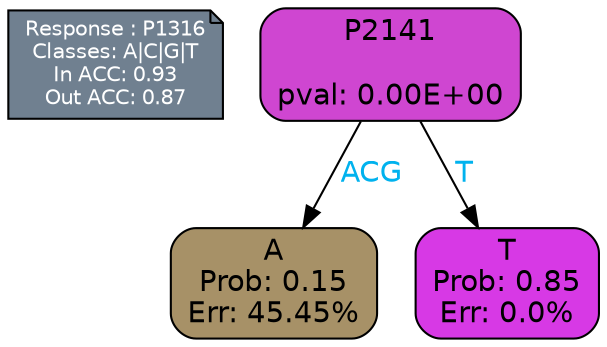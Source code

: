 digraph Tree {
node [shape=box, style="filled, rounded", color="black", fontname=helvetica] ;
graph [ranksep=equally, splines=polylines, bgcolor=transparent, dpi=600] ;
edge [fontname=helvetica] ;
LEGEND [label="Response : P1316
Classes: A|C|G|T
In ACC: 0.93
Out ACC: 0.87
",shape=note,align=left,style=filled,fillcolor="slategray",fontcolor="white",fontsize=10];1 [label="P2141

pval: 0.00E+00", fillcolor="#cf46d1"] ;
2 [label="A
Prob: 0.15
Err: 45.45%", fillcolor="#a79167"] ;
3 [label="T
Prob: 0.85
Err: 0.0%", fillcolor="#d739e5"] ;
1 -> 2 [label="ACG",fontcolor=deepskyblue2] ;
1 -> 3 [label="T",fontcolor=deepskyblue2] ;
{rank = same; 2;3;}{rank = same; LEGEND;1;}}